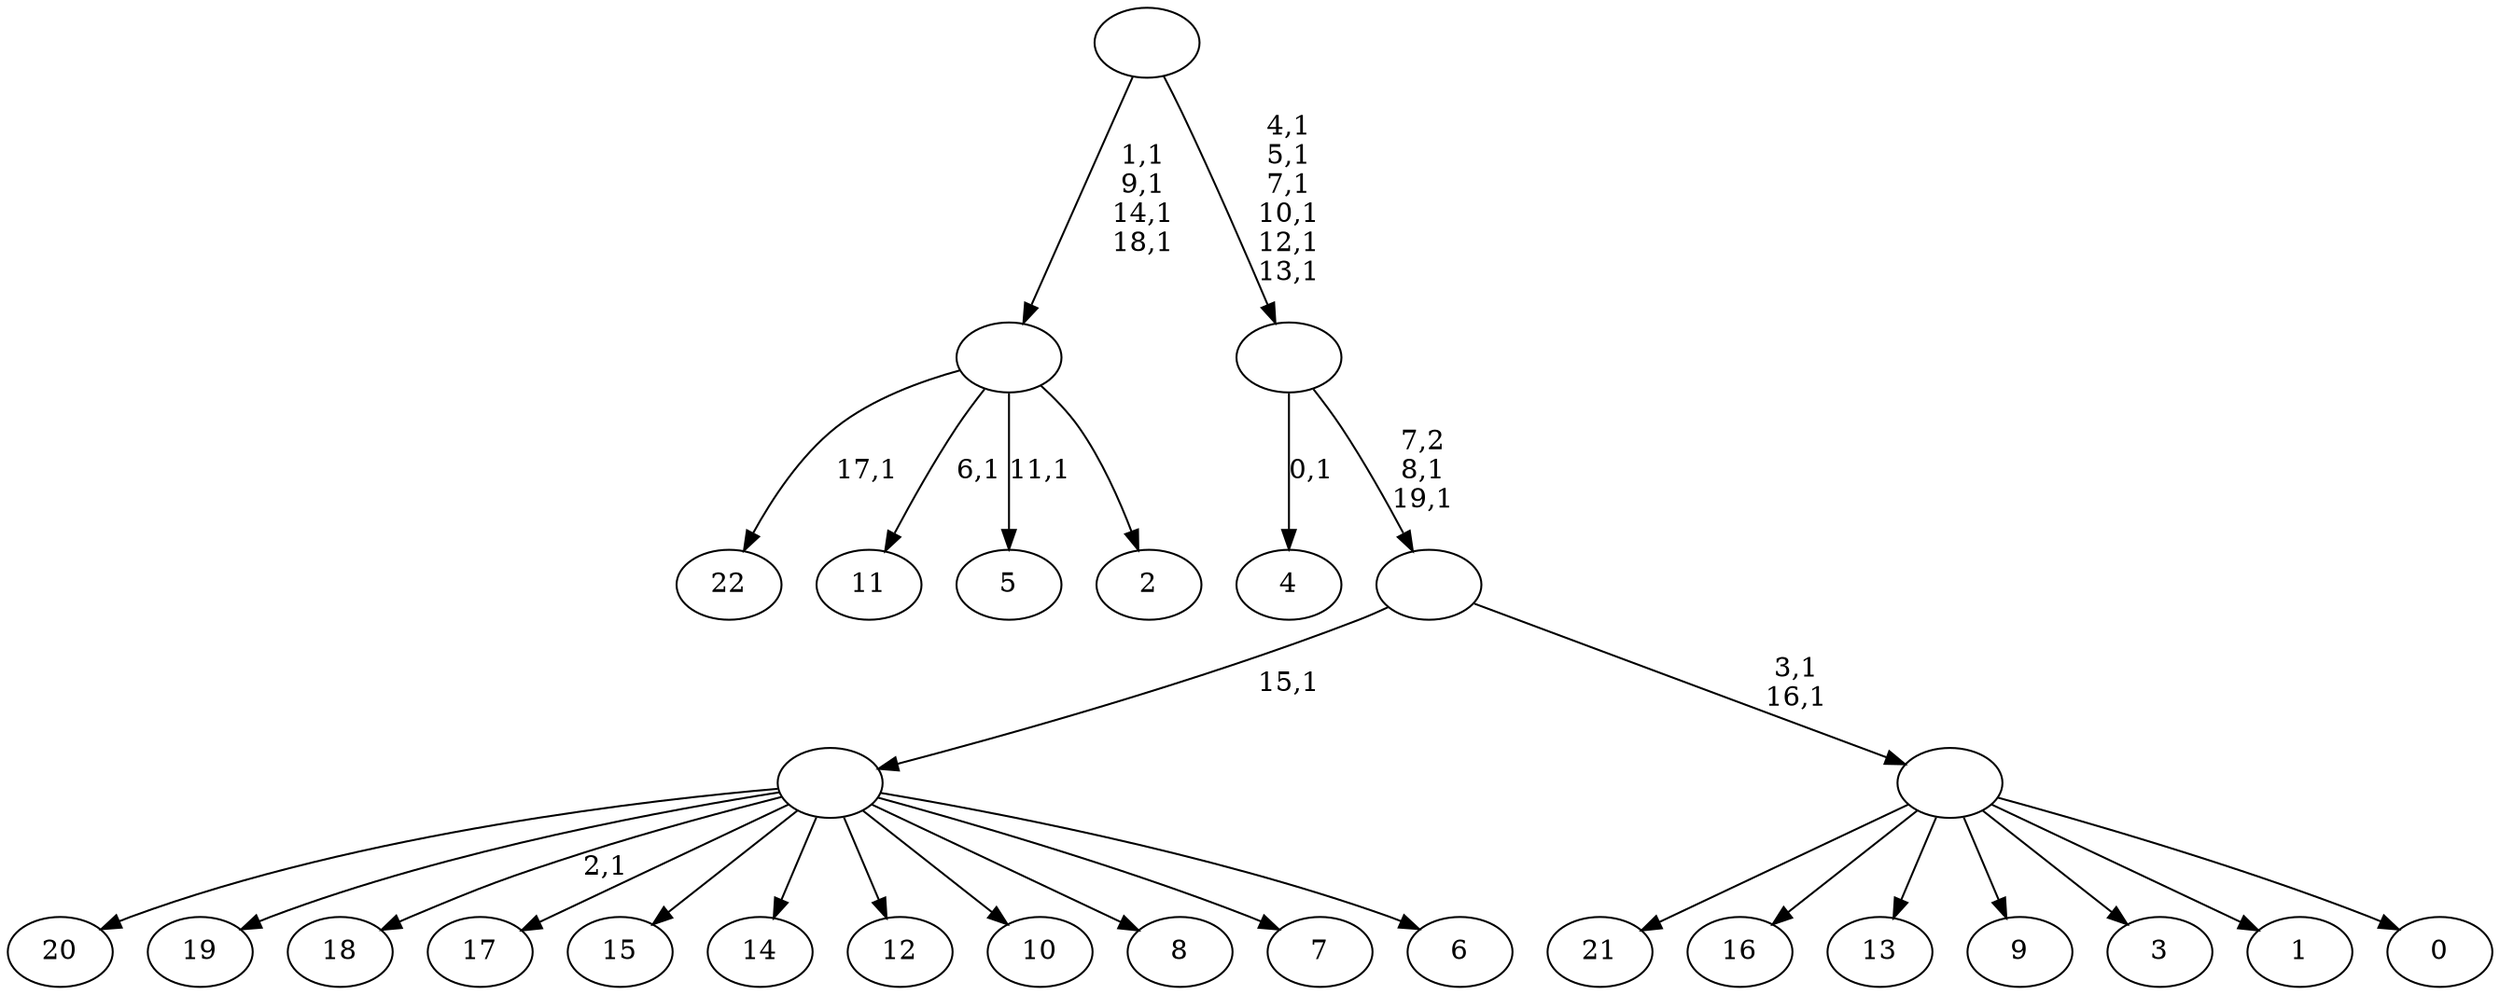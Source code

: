 digraph T {
	43 [label="22"]
	41 [label="21"]
	40 [label="20"]
	39 [label="19"]
	38 [label="18"]
	36 [label="17"]
	35 [label="16"]
	34 [label="15"]
	33 [label="14"]
	32 [label="13"]
	31 [label="12"]
	30 [label="11"]
	28 [label="10"]
	27 [label="9"]
	26 [label="8"]
	25 [label="7"]
	24 [label="6"]
	23 [label=""]
	22 [label="5"]
	20 [label="4"]
	18 [label="3"]
	17 [label="2"]
	16 [label=""]
	12 [label="1"]
	11 [label="0"]
	10 [label=""]
	8 [label=""]
	6 [label=""]
	0 [label=""]
	23 -> 38 [label="2,1"]
	23 -> 40 [label=""]
	23 -> 39 [label=""]
	23 -> 36 [label=""]
	23 -> 34 [label=""]
	23 -> 33 [label=""]
	23 -> 31 [label=""]
	23 -> 28 [label=""]
	23 -> 26 [label=""]
	23 -> 25 [label=""]
	23 -> 24 [label=""]
	16 -> 22 [label="11,1"]
	16 -> 30 [label="6,1"]
	16 -> 43 [label="17,1"]
	16 -> 17 [label=""]
	10 -> 41 [label=""]
	10 -> 35 [label=""]
	10 -> 32 [label=""]
	10 -> 27 [label=""]
	10 -> 18 [label=""]
	10 -> 12 [label=""]
	10 -> 11 [label=""]
	8 -> 10 [label="3,1\n16,1"]
	8 -> 23 [label="15,1"]
	6 -> 8 [label="7,2\n8,1\n19,1"]
	6 -> 20 [label="0,1"]
	0 -> 6 [label="4,1\n5,1\n7,1\n10,1\n12,1\n13,1"]
	0 -> 16 [label="1,1\n9,1\n14,1\n18,1"]
}
